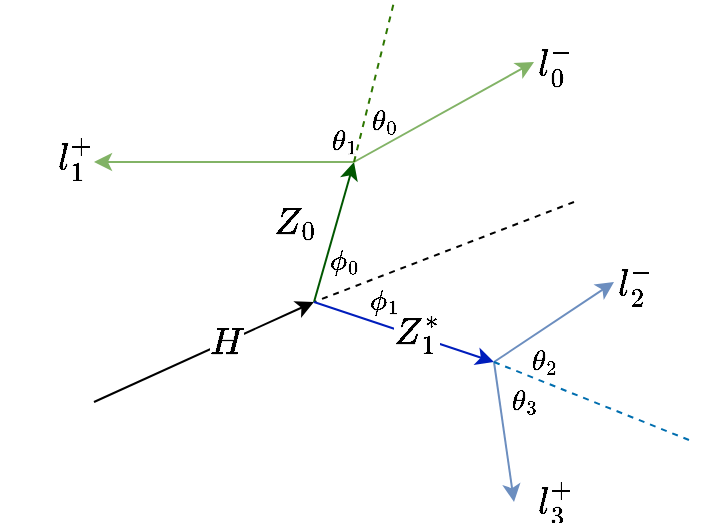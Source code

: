 <mxfile version="15.3.1" type="device"><diagram id="4ExyyzPLlhAQ1djtBENl" name="Page-1"><mxGraphModel dx="541" dy="318" grid="1" gridSize="10" guides="1" tooltips="1" connect="1" arrows="1" fold="1" page="1" pageScale="1" pageWidth="850" pageHeight="1100" math="1" shadow="0"><root><mxCell id="0"/><mxCell id="1" parent="0"/><mxCell id="pzrIrsF7TAftA3ngaodY-1" value="" style="endArrow=classic;html=1;" edge="1" parent="1"><mxGeometry width="50" height="50" relative="1" as="geometry"><mxPoint x="340" y="400" as="sourcePoint"/><mxPoint x="450" y="350" as="targetPoint"/></mxGeometry></mxCell><mxCell id="pzrIrsF7TAftA3ngaodY-26" value="$$H$$" style="edgeLabel;html=1;align=center;verticalAlign=middle;resizable=0;points=[];fontSize=16;" vertex="1" connectable="0" parent="pzrIrsF7TAftA3ngaodY-1"><mxGeometry x="0.189" relative="1" as="geometry"><mxPoint as="offset"/></mxGeometry></mxCell><mxCell id="pzrIrsF7TAftA3ngaodY-2" value="" style="endArrow=none;dashed=1;html=1;" edge="1" parent="1"><mxGeometry width="50" height="50" relative="1" as="geometry"><mxPoint x="580" y="300" as="sourcePoint"/><mxPoint x="450" y="350" as="targetPoint"/></mxGeometry></mxCell><mxCell id="pzrIrsF7TAftA3ngaodY-3" value="" style="endArrow=classic;html=1;fillColor=#008a00;strokeColor=#005700;" edge="1" parent="1"><mxGeometry width="50" height="50" relative="1" as="geometry"><mxPoint x="450" y="350" as="sourcePoint"/><mxPoint x="470" y="280" as="targetPoint"/></mxGeometry></mxCell><mxCell id="pzrIrsF7TAftA3ngaodY-28" value="$$Z_0$$" style="edgeLabel;html=1;align=center;verticalAlign=middle;resizable=0;points=[];fontSize=16;" vertex="1" connectable="0" parent="pzrIrsF7TAftA3ngaodY-3"><mxGeometry x="0.015" y="2" relative="1" as="geometry"><mxPoint x="-18" y="-4" as="offset"/></mxGeometry></mxCell><mxCell id="pzrIrsF7TAftA3ngaodY-4" value="" style="endArrow=classic;html=1;fillColor=#0050ef;strokeColor=#001DBC;" edge="1" parent="1"><mxGeometry width="50" height="50" relative="1" as="geometry"><mxPoint x="450" y="350" as="sourcePoint"/><mxPoint x="540" y="380" as="targetPoint"/></mxGeometry></mxCell><mxCell id="pzrIrsF7TAftA3ngaodY-27" value="$$Z_1^*$$" style="edgeLabel;html=1;align=center;verticalAlign=middle;resizable=0;points=[];fontSize=16;" vertex="1" connectable="0" parent="pzrIrsF7TAftA3ngaodY-4"><mxGeometry x="0.117" y="1" relative="1" as="geometry"><mxPoint as="offset"/></mxGeometry></mxCell><mxCell id="pzrIrsF7TAftA3ngaodY-5" value="" style="endArrow=classic;html=1;fillColor=#d5e8d4;strokeColor=#82b366;" edge="1" parent="1"><mxGeometry width="50" height="50" relative="1" as="geometry"><mxPoint x="470" y="280" as="sourcePoint"/><mxPoint x="340" y="280" as="targetPoint"/></mxGeometry></mxCell><mxCell id="pzrIrsF7TAftA3ngaodY-30" value="$$l_1^+$$" style="edgeLabel;html=1;align=center;verticalAlign=middle;resizable=0;points=[];fontSize=16;" vertex="1" connectable="0" parent="pzrIrsF7TAftA3ngaodY-5"><mxGeometry x="0.171" y="-2" relative="1" as="geometry"><mxPoint x="-64" as="offset"/></mxGeometry></mxCell><mxCell id="pzrIrsF7TAftA3ngaodY-6" value="" style="endArrow=classic;html=1;fillColor=#d5e8d4;strokeColor=#82b366;" edge="1" parent="1"><mxGeometry width="50" height="50" relative="1" as="geometry"><mxPoint x="470" y="280" as="sourcePoint"/><mxPoint x="560" y="230" as="targetPoint"/><Array as="points"/></mxGeometry></mxCell><mxCell id="pzrIrsF7TAftA3ngaodY-29" value="$$l_0^-$$" style="edgeLabel;html=1;align=center;verticalAlign=middle;resizable=0;points=[];fontSize=16;" vertex="1" connectable="0" parent="pzrIrsF7TAftA3ngaodY-6"><mxGeometry x="-0.124" y="1" relative="1" as="geometry"><mxPoint x="61" y="-27" as="offset"/></mxGeometry></mxCell><mxCell id="pzrIrsF7TAftA3ngaodY-7" value="" style="endArrow=classic;html=1;fillColor=#dae8fc;strokeColor=#6c8ebf;" edge="1" parent="1"><mxGeometry width="50" height="50" relative="1" as="geometry"><mxPoint x="540" y="380" as="sourcePoint"/><mxPoint x="600" y="340" as="targetPoint"/></mxGeometry></mxCell><mxCell id="pzrIrsF7TAftA3ngaodY-31" value="$$l_2^-$$" style="edgeLabel;html=1;align=center;verticalAlign=middle;resizable=0;points=[];fontSize=16;" vertex="1" connectable="0" parent="pzrIrsF7TAftA3ngaodY-7"><mxGeometry x="0.045" y="1" relative="1" as="geometry"><mxPoint x="39" y="-18" as="offset"/></mxGeometry></mxCell><mxCell id="pzrIrsF7TAftA3ngaodY-8" value="" style="endArrow=classic;html=1;fillColor=#dae8fc;strokeColor=#6c8ebf;" edge="1" parent="1"><mxGeometry width="50" height="50" relative="1" as="geometry"><mxPoint x="540" y="380" as="sourcePoint"/><mxPoint x="550" y="450" as="targetPoint"/></mxGeometry></mxCell><mxCell id="pzrIrsF7TAftA3ngaodY-32" value="$$l_3^+$$" style="edgeLabel;html=1;align=center;verticalAlign=middle;resizable=0;points=[];fontSize=16;" vertex="1" connectable="0" parent="pzrIrsF7TAftA3ngaodY-8"><mxGeometry x="-0.066" y="-1" relative="1" as="geometry"><mxPoint x="26" y="37" as="offset"/></mxGeometry></mxCell><mxCell id="pzrIrsF7TAftA3ngaodY-10" value="" style="endArrow=none;dashed=1;html=1;fillColor=#60a917;strokeColor=#2D7600;" edge="1" parent="1"><mxGeometry width="50" height="50" relative="1" as="geometry"><mxPoint x="470" y="280" as="sourcePoint"/><mxPoint x="490" y="200" as="targetPoint"/></mxGeometry></mxCell><mxCell id="pzrIrsF7TAftA3ngaodY-11" value="" style="endArrow=none;dashed=1;html=1;fillColor=#1ba1e2;strokeColor=#006EAF;" edge="1" parent="1"><mxGeometry width="50" height="50" relative="1" as="geometry"><mxPoint x="540" y="380" as="sourcePoint"/><mxPoint x="640" y="420" as="targetPoint"/></mxGeometry></mxCell><mxCell id="pzrIrsF7TAftA3ngaodY-34" value="$$\theta_0$$" style="text;html=1;align=center;verticalAlign=middle;resizable=0;points=[];autosize=1;strokeColor=none;fillColor=none;fontSize=12;" vertex="1" parent="1"><mxGeometry x="440" y="250" width="90" height="20" as="geometry"/></mxCell><mxCell id="pzrIrsF7TAftA3ngaodY-35" value="$$\theta_1$$" style="text;html=1;align=center;verticalAlign=middle;resizable=0;points=[];autosize=1;strokeColor=none;fillColor=none;fontSize=12;" vertex="1" parent="1"><mxGeometry x="420" y="260" width="90" height="20" as="geometry"/></mxCell><mxCell id="pzrIrsF7TAftA3ngaodY-36" value="$$\theta_2$$" style="text;html=1;align=center;verticalAlign=middle;resizable=0;points=[];autosize=1;strokeColor=none;fillColor=none;fontSize=12;" vertex="1" parent="1"><mxGeometry x="520" y="370" width="90" height="20" as="geometry"/></mxCell><mxCell id="pzrIrsF7TAftA3ngaodY-37" value="$$\theta_3$$" style="text;html=1;align=center;verticalAlign=middle;resizable=0;points=[];autosize=1;strokeColor=none;fillColor=none;fontSize=12;" vertex="1" parent="1"><mxGeometry x="510" y="390" width="90" height="20" as="geometry"/></mxCell><mxCell id="pzrIrsF7TAftA3ngaodY-38" value="$$\phi_0$$" style="text;html=1;align=center;verticalAlign=middle;resizable=0;points=[];autosize=1;strokeColor=none;fillColor=none;fontSize=12;" vertex="1" parent="1"><mxGeometry x="430" y="320" width="70" height="20" as="geometry"/></mxCell><mxCell id="pzrIrsF7TAftA3ngaodY-39" value="$$\phi_1$$" style="text;html=1;align=center;verticalAlign=middle;resizable=0;points=[];autosize=1;strokeColor=none;fillColor=none;fontSize=12;" vertex="1" parent="1"><mxGeometry x="450" y="340" width="70" height="20" as="geometry"/></mxCell></root></mxGraphModel></diagram></mxfile>